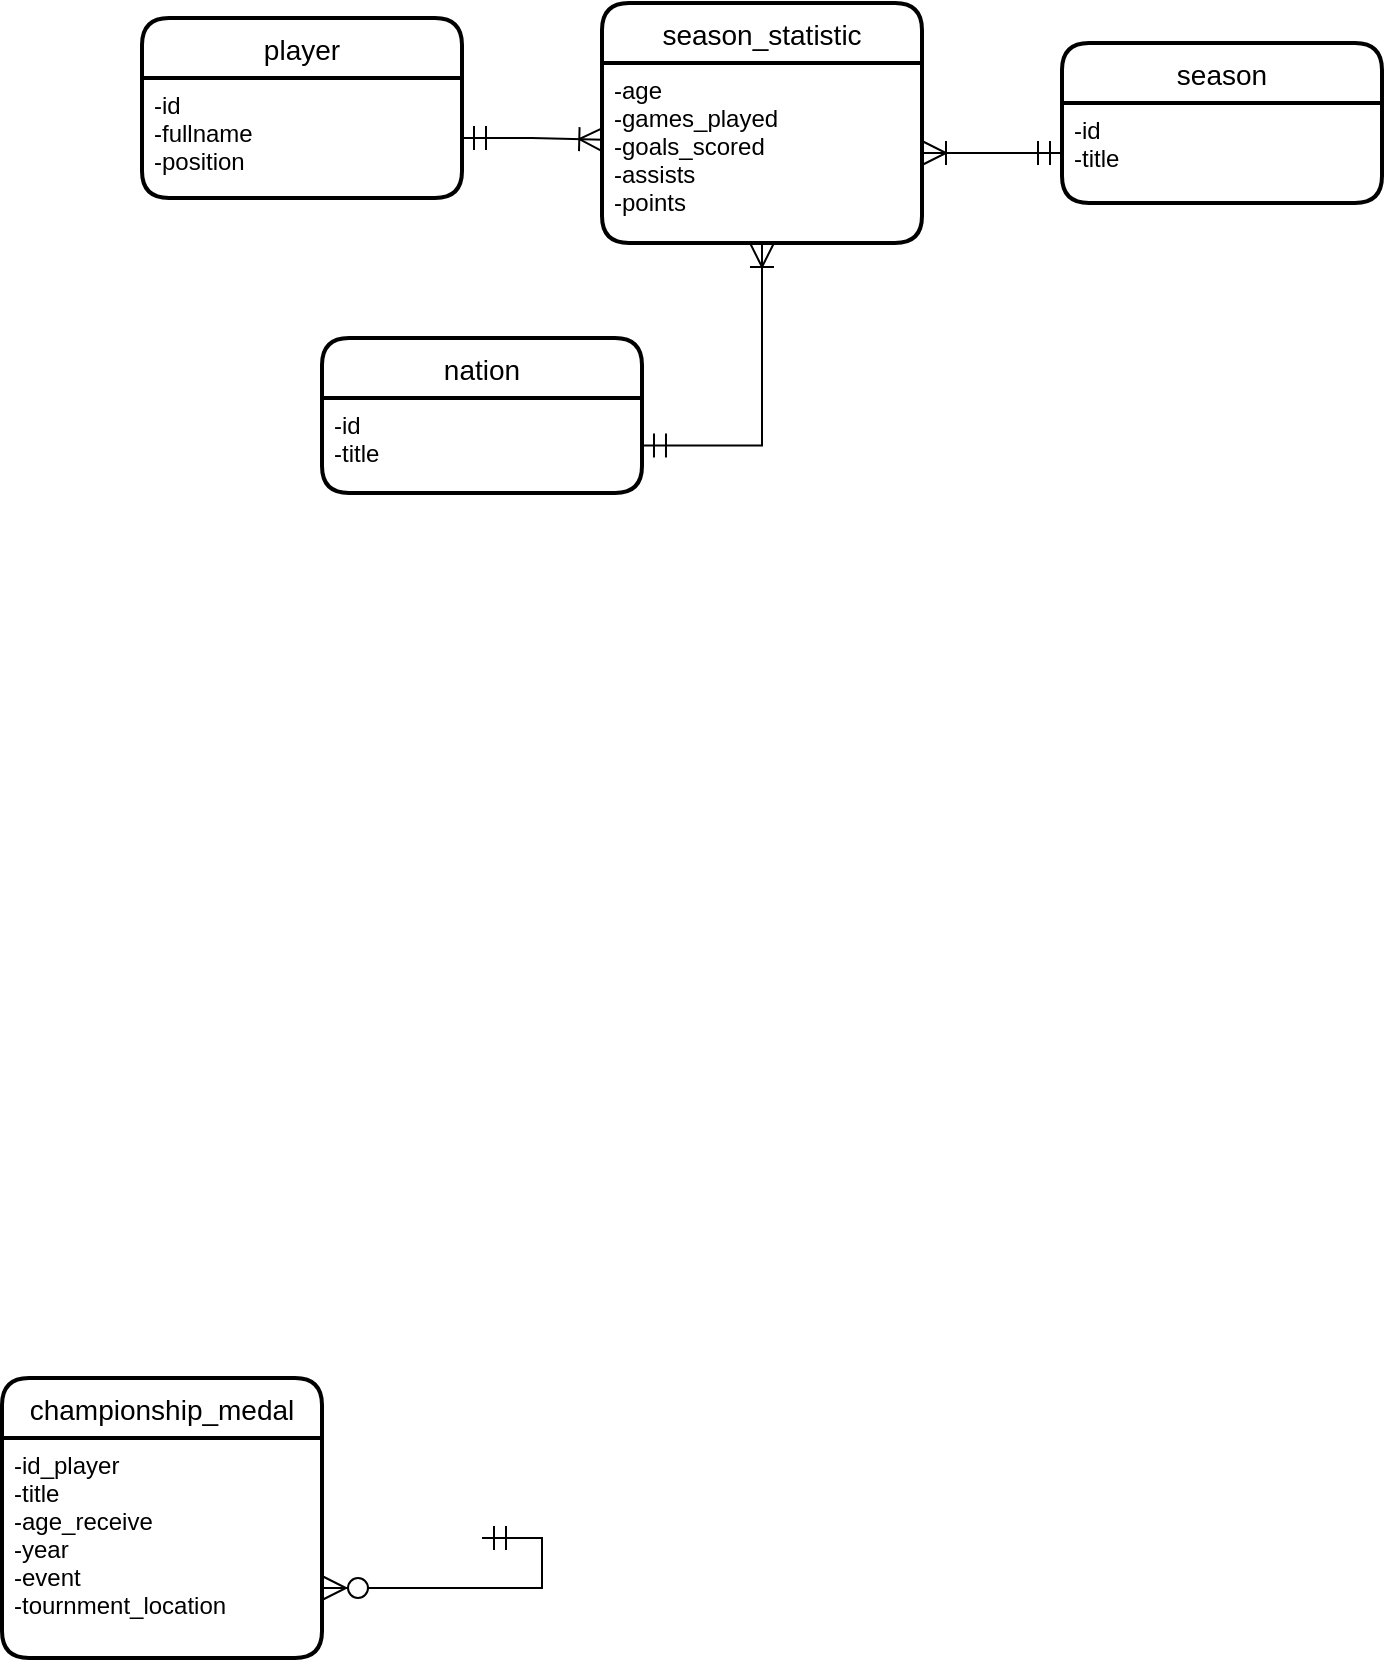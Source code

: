 <mxfile version="18.0.5" type="device"><diagram id="R2lEEEUBdFMjLlhIrx00" name="Page-1"><mxGraphModel dx="769" dy="408" grid="1" gridSize="10" guides="1" tooltips="1" connect="1" arrows="1" fold="1" page="1" pageScale="1" pageWidth="850" pageHeight="1100" math="0" shadow="0" extFonts="Permanent Marker^https://fonts.googleapis.com/css?family=Permanent+Marker"><root><mxCell id="0"/><mxCell id="1" parent="0"/><mxCell id="d_7fGxJAnmOSUP0x5uzx-3" value="season" style="swimlane;childLayout=stackLayout;horizontal=1;startSize=30;horizontalStack=0;rounded=1;fontSize=14;fontStyle=0;strokeWidth=2;resizeParent=0;resizeLast=1;shadow=0;dashed=0;align=center;" parent="1" vertex="1"><mxGeometry x="630" y="212.5" width="160" height="80" as="geometry"/></mxCell><mxCell id="d_7fGxJAnmOSUP0x5uzx-4" value="-id&#10;-title&#10;" style="align=left;strokeColor=none;fillColor=none;spacingLeft=4;fontSize=12;verticalAlign=top;resizable=0;rotatable=0;part=1;" parent="d_7fGxJAnmOSUP0x5uzx-3" vertex="1"><mxGeometry y="30" width="160" height="50" as="geometry"/></mxCell><mxCell id="d_7fGxJAnmOSUP0x5uzx-5" style="edgeStyle=orthogonalEdgeStyle;rounded=0;sketch=0;orthogonalLoop=1;jettySize=auto;html=1;exitX=0.5;exitY=1;exitDx=0;exitDy=0;shadow=0;startArrow=oval;startFill=1;startSize=10;endSize=10;strokeColor=default;" parent="d_7fGxJAnmOSUP0x5uzx-3" source="d_7fGxJAnmOSUP0x5uzx-4" target="d_7fGxJAnmOSUP0x5uzx-4" edge="1"><mxGeometry relative="1" as="geometry"/></mxCell><mxCell id="d_7fGxJAnmOSUP0x5uzx-6" value="player" style="swimlane;childLayout=stackLayout;horizontal=1;startSize=30;horizontalStack=0;rounded=1;fontSize=14;fontStyle=0;strokeWidth=2;resizeParent=0;resizeLast=1;shadow=0;dashed=0;align=center;" parent="1" vertex="1"><mxGeometry x="170" y="200" width="160" height="90" as="geometry"/></mxCell><mxCell id="d_7fGxJAnmOSUP0x5uzx-7" value="-id&#10;-fullname&#10;-position&#10;" style="align=left;strokeColor=none;fillColor=none;spacingLeft=4;fontSize=12;verticalAlign=top;resizable=0;rotatable=0;part=1;" parent="d_7fGxJAnmOSUP0x5uzx-6" vertex="1"><mxGeometry y="30" width="160" height="60" as="geometry"/></mxCell><mxCell id="d_7fGxJAnmOSUP0x5uzx-8" value="nation" style="swimlane;childLayout=stackLayout;horizontal=1;startSize=30;horizontalStack=0;rounded=1;fontSize=14;fontStyle=0;strokeWidth=2;resizeParent=0;resizeLast=1;shadow=0;dashed=0;align=center;" parent="1" vertex="1"><mxGeometry x="260" y="360" width="160" height="77.5" as="geometry"/></mxCell><mxCell id="d_7fGxJAnmOSUP0x5uzx-9" value="-id&#10;-title" style="align=left;strokeColor=none;fillColor=none;spacingLeft=4;fontSize=12;verticalAlign=top;resizable=0;rotatable=0;part=1;" parent="d_7fGxJAnmOSUP0x5uzx-8" vertex="1"><mxGeometry y="30" width="160" height="47.5" as="geometry"/></mxCell><mxCell id="d_7fGxJAnmOSUP0x5uzx-11" value="championship_medal" style="swimlane;childLayout=stackLayout;horizontal=1;startSize=30;horizontalStack=0;rounded=1;fontSize=14;fontStyle=0;strokeWidth=2;resizeParent=0;resizeLast=1;shadow=0;dashed=0;align=center;fillColor=default;" parent="1" vertex="1"><mxGeometry x="100" y="880" width="160" height="140" as="geometry"/></mxCell><mxCell id="d_7fGxJAnmOSUP0x5uzx-12" value="-id_player&#10;-title&#10;-age_receive&#10;-year&#10;-event&#10;-tournment_location" style="align=left;strokeColor=none;fillColor=none;spacingLeft=4;fontSize=12;verticalAlign=top;resizable=0;rotatable=0;part=1;" parent="d_7fGxJAnmOSUP0x5uzx-11" vertex="1"><mxGeometry y="30" width="160" height="110" as="geometry"/></mxCell><mxCell id="d_7fGxJAnmOSUP0x5uzx-13" value="" style="edgeStyle=entityRelationEdgeStyle;fontSize=12;html=1;endArrow=ERzeroToMany;startArrow=ERmandOne;rounded=0;startSize=10;endSize=10;entryX=1;entryY=0.75;entryDx=0;entryDy=0;" parent="1" target="d_7fGxJAnmOSUP0x5uzx-11" edge="1"><mxGeometry width="100" height="100" relative="1" as="geometry"><mxPoint x="340" y="960" as="sourcePoint"/><mxPoint x="590" y="690" as="targetPoint"/></mxGeometry></mxCell><mxCell id="d_7fGxJAnmOSUP0x5uzx-14" value="" style="edgeStyle=entityRelationEdgeStyle;fontSize=12;html=1;endArrow=ERmandOne;startArrow=ERoneToMany;rounded=0;shadow=0;sketch=0;startSize=10;endSize=10;strokeColor=default;entryX=0;entryY=0.5;entryDx=0;entryDy=0;exitX=1;exitY=0.5;exitDx=0;exitDy=0;endFill=0;" parent="1" source="KwanD-CFNrq6w0Tou8CL-2" target="d_7fGxJAnmOSUP0x5uzx-4" edge="1"><mxGeometry width="100" height="100" relative="1" as="geometry"><mxPoint x="560" y="270" as="sourcePoint"/><mxPoint x="440" y="265" as="targetPoint"/></mxGeometry></mxCell><mxCell id="APu2ytX8jbY8EYx0UJYN-2" value="" style="edgeStyle=orthogonalEdgeStyle;fontSize=12;html=1;endArrow=ERoneToMany;startArrow=ERmandOne;rounded=0;startFill=0;exitX=1;exitY=0.5;exitDx=0;exitDy=0;entryX=0.5;entryY=1;entryDx=0;entryDy=0;endSize=10;startSize=10;" parent="1" source="d_7fGxJAnmOSUP0x5uzx-9" target="KwanD-CFNrq6w0Tou8CL-2" edge="1"><mxGeometry width="100" height="100" relative="1" as="geometry"><mxPoint x="410" y="470" as="sourcePoint"/><mxPoint x="240" y="380" as="targetPoint"/></mxGeometry></mxCell><mxCell id="KwanD-CFNrq6w0Tou8CL-1" value="season_statistic" style="swimlane;childLayout=stackLayout;horizontal=1;startSize=30;horizontalStack=0;rounded=1;fontSize=14;fontStyle=0;strokeWidth=2;resizeParent=0;resizeLast=1;shadow=0;dashed=0;align=center;" parent="1" vertex="1"><mxGeometry x="400" y="192.5" width="160" height="120" as="geometry"/></mxCell><mxCell id="KwanD-CFNrq6w0Tou8CL-2" value="-age&#10;-games_played&#10;-goals_scored&#10;-assists&#10;-points" style="align=left;strokeColor=none;fillColor=none;spacingLeft=4;fontSize=12;verticalAlign=top;resizable=0;rotatable=0;part=1;" parent="KwanD-CFNrq6w0Tou8CL-1" vertex="1"><mxGeometry y="30" width="160" height="90" as="geometry"/></mxCell><mxCell id="KwanD-CFNrq6w0Tou8CL-5" style="edgeStyle=orthogonalEdgeStyle;rounded=0;orthogonalLoop=1;jettySize=auto;html=1;exitX=1;exitY=0.5;exitDx=0;exitDy=0;entryX=0.004;entryY=0.426;entryDx=0;entryDy=0;entryPerimeter=0;startArrow=ERmandOne;startFill=0;endArrow=ERoneToMany;endFill=0;strokeWidth=1;endSize=10;startSize=10;" parent="1" source="d_7fGxJAnmOSUP0x5uzx-7" target="KwanD-CFNrq6w0Tou8CL-2" edge="1"><mxGeometry relative="1" as="geometry"/></mxCell></root></mxGraphModel></diagram></mxfile>